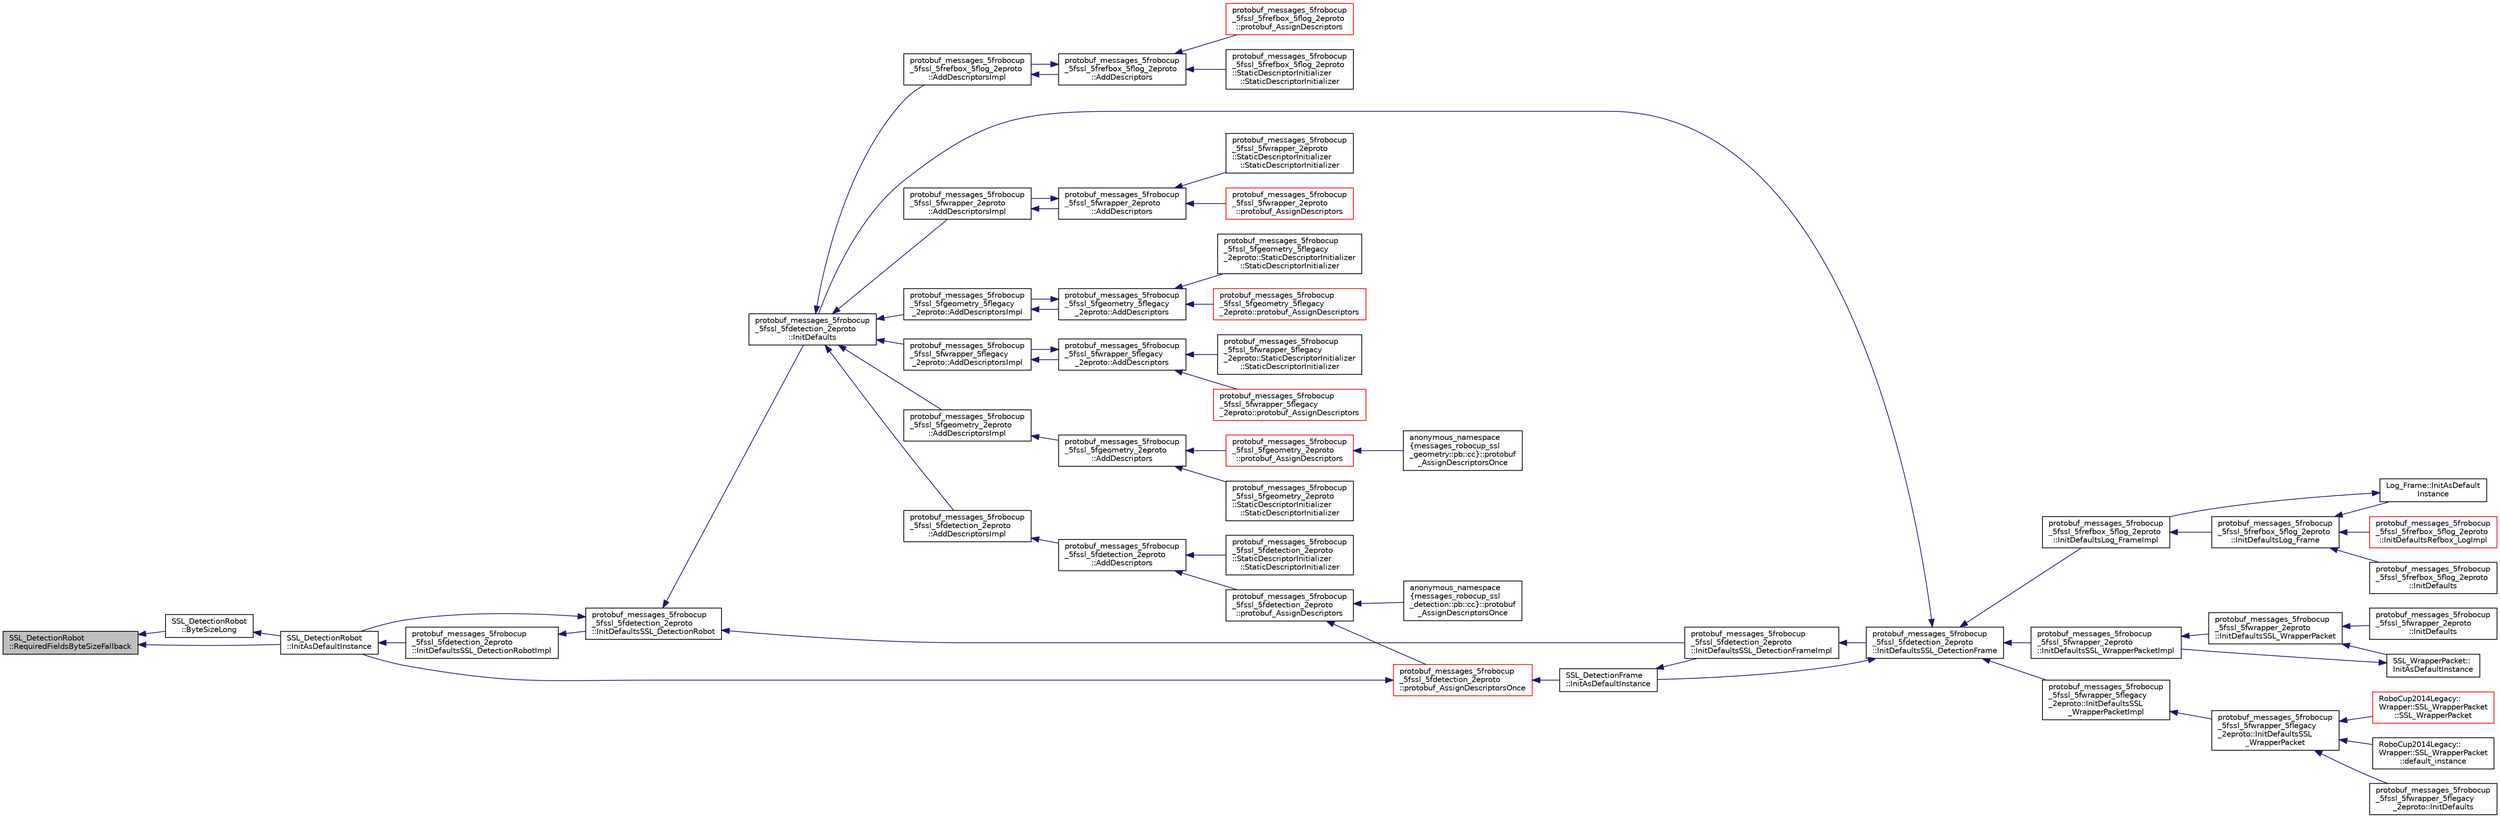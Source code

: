 digraph "SSL_DetectionRobot::RequiredFieldsByteSizeFallback"
{
 // INTERACTIVE_SVG=YES
  edge [fontname="Helvetica",fontsize="10",labelfontname="Helvetica",labelfontsize="10"];
  node [fontname="Helvetica",fontsize="10",shape=record];
  rankdir="LR";
  Node1 [label="SSL_DetectionRobot\l::RequiredFieldsByteSizeFallback",height=0.2,width=0.4,color="black", fillcolor="grey75", style="filled", fontcolor="black"];
  Node1 -> Node2 [dir="back",color="midnightblue",fontsize="10",style="solid",fontname="Helvetica"];
  Node2 [label="SSL_DetectionRobot\l::ByteSizeLong",height=0.2,width=0.4,color="black", fillcolor="white", style="filled",URL="$d0/d30/class_s_s_l___detection_robot.html#a3ae13c7b67d17cd5200472edd4efb25a"];
  Node2 -> Node3 [dir="back",color="midnightblue",fontsize="10",style="solid",fontname="Helvetica"];
  Node3 [label="SSL_DetectionRobot\l::InitAsDefaultInstance",height=0.2,width=0.4,color="black", fillcolor="white", style="filled",URL="$d0/d30/class_s_s_l___detection_robot.html#a592a6f5cde7fcb38e3c7ebc663941784"];
  Node3 -> Node4 [dir="back",color="midnightblue",fontsize="10",style="solid",fontname="Helvetica"];
  Node4 [label="protobuf_messages_5frobocup\l_5fssl_5fdetection_2eproto\l::InitDefaultsSSL_DetectionRobotImpl",height=0.2,width=0.4,color="black", fillcolor="white", style="filled",URL="$da/d58/namespaceprotobuf__messages__5frobocup__5fssl__5fdetection__2eproto.html#ac301d682956e356c5784b33504e02e8f"];
  Node4 -> Node5 [dir="back",color="midnightblue",fontsize="10",style="solid",fontname="Helvetica"];
  Node5 [label="protobuf_messages_5frobocup\l_5fssl_5fdetection_2eproto\l::InitDefaultsSSL_DetectionRobot",height=0.2,width=0.4,color="black", fillcolor="white", style="filled",URL="$da/d58/namespaceprotobuf__messages__5frobocup__5fssl__5fdetection__2eproto.html#a13281fc8e3ff14a0cd9cbf7bdf4dee7c"];
  Node5 -> Node6 [dir="back",color="midnightblue",fontsize="10",style="solid",fontname="Helvetica"];
  Node6 [label="protobuf_messages_5frobocup\l_5fssl_5fdetection_2eproto\l::InitDefaultsSSL_DetectionFrameImpl",height=0.2,width=0.4,color="black", fillcolor="white", style="filled",URL="$da/d58/namespaceprotobuf__messages__5frobocup__5fssl__5fdetection__2eproto.html#abcda01c698ceea69b866bcd77daf6ac7"];
  Node6 -> Node7 [dir="back",color="midnightblue",fontsize="10",style="solid",fontname="Helvetica"];
  Node7 [label="protobuf_messages_5frobocup\l_5fssl_5fdetection_2eproto\l::InitDefaultsSSL_DetectionFrame",height=0.2,width=0.4,color="black", fillcolor="white", style="filled",URL="$da/d58/namespaceprotobuf__messages__5frobocup__5fssl__5fdetection__2eproto.html#aac7e92818d7edf9b3e9276b4e7233458"];
  Node7 -> Node8 [dir="back",color="midnightblue",fontsize="10",style="solid",fontname="Helvetica"];
  Node8 [label="SSL_DetectionFrame\l::InitAsDefaultInstance",height=0.2,width=0.4,color="black", fillcolor="white", style="filled",URL="$d3/dd1/class_s_s_l___detection_frame.html#a9b382e9282b41601ed3f573ef3034714"];
  Node8 -> Node6 [dir="back",color="midnightblue",fontsize="10",style="solid",fontname="Helvetica"];
  Node7 -> Node9 [dir="back",color="midnightblue",fontsize="10",style="solid",fontname="Helvetica"];
  Node9 [label="protobuf_messages_5frobocup\l_5fssl_5fdetection_2eproto\l::InitDefaults",height=0.2,width=0.4,color="black", fillcolor="white", style="filled",URL="$da/d58/namespaceprotobuf__messages__5frobocup__5fssl__5fdetection__2eproto.html#a623b69f0469a599a08aef7a053ca186b"];
  Node9 -> Node10 [dir="back",color="midnightblue",fontsize="10",style="solid",fontname="Helvetica"];
  Node10 [label="protobuf_messages_5frobocup\l_5fssl_5fdetection_2eproto\l::AddDescriptorsImpl",height=0.2,width=0.4,color="black", fillcolor="white", style="filled",URL="$da/d58/namespaceprotobuf__messages__5frobocup__5fssl__5fdetection__2eproto.html#a8b270bfa704ad1004deb0cd81179193c"];
  Node10 -> Node11 [dir="back",color="midnightblue",fontsize="10",style="solid",fontname="Helvetica"];
  Node11 [label="protobuf_messages_5frobocup\l_5fssl_5fdetection_2eproto\l::AddDescriptors",height=0.2,width=0.4,color="black", fillcolor="white", style="filled",URL="$da/d58/namespaceprotobuf__messages__5frobocup__5fssl__5fdetection__2eproto.html#a46b3ad327f8a65123456885780d9ce51"];
  Node11 -> Node12 [dir="back",color="midnightblue",fontsize="10",style="solid",fontname="Helvetica"];
  Node12 [label="protobuf_messages_5frobocup\l_5fssl_5fdetection_2eproto\l::protobuf_AssignDescriptors",height=0.2,width=0.4,color="black", fillcolor="white", style="filled",URL="$da/d58/namespaceprotobuf__messages__5frobocup__5fssl__5fdetection__2eproto.html#ab9f9ee3bd3a082e427d81ddf173b6c77"];
  Node12 -> Node13 [dir="back",color="midnightblue",fontsize="10",style="solid",fontname="Helvetica"];
  Node13 [label="anonymous_namespace\l\{messages_robocup_ssl\l_detection::pb::cc\}::protobuf\l_AssignDescriptorsOnce",height=0.2,width=0.4,color="black", fillcolor="white", style="filled",URL="$d6/dd8/namespaceanonymous__namespace_02messages__robocup__ssl__detection_8pb_8cc_03.html#a781e2325bf540877cf4f95a939a58263"];
  Node12 -> Node14 [dir="back",color="midnightblue",fontsize="10",style="solid",fontname="Helvetica"];
  Node14 [label="protobuf_messages_5frobocup\l_5fssl_5fdetection_2eproto\l::protobuf_AssignDescriptorsOnce",height=0.2,width=0.4,color="red", fillcolor="white", style="filled",URL="$da/d58/namespaceprotobuf__messages__5frobocup__5fssl__5fdetection__2eproto.html#ad8e01c092f9d19f10232e01c40fce1aa"];
  Node14 -> Node3 [dir="back",color="midnightblue",fontsize="10",style="solid",fontname="Helvetica"];
  Node14 -> Node8 [dir="back",color="midnightblue",fontsize="10",style="solid",fontname="Helvetica"];
  Node11 -> Node15 [dir="back",color="midnightblue",fontsize="10",style="solid",fontname="Helvetica"];
  Node15 [label="protobuf_messages_5frobocup\l_5fssl_5fdetection_2eproto\l::StaticDescriptorInitializer\l::StaticDescriptorInitializer",height=0.2,width=0.4,color="black", fillcolor="white", style="filled",URL="$de/d32/structprotobuf__messages__5frobocup__5fssl__5fdetection__2eproto_1_1_static_descriptor_initializer.html#a0a5174f0e3470a1141c004dda9f490a4"];
  Node9 -> Node16 [dir="back",color="midnightblue",fontsize="10",style="solid",fontname="Helvetica"];
  Node16 [label="protobuf_messages_5frobocup\l_5fssl_5fgeometry_2eproto\l::AddDescriptorsImpl",height=0.2,width=0.4,color="black", fillcolor="white", style="filled",URL="$d4/d2b/namespaceprotobuf__messages__5frobocup__5fssl__5fgeometry__2eproto.html#a1417be0b6fca2575ef170c61b6675a0c"];
  Node16 -> Node17 [dir="back",color="midnightblue",fontsize="10",style="solid",fontname="Helvetica"];
  Node17 [label="protobuf_messages_5frobocup\l_5fssl_5fgeometry_2eproto\l::AddDescriptors",height=0.2,width=0.4,color="black", fillcolor="white", style="filled",URL="$d4/d2b/namespaceprotobuf__messages__5frobocup__5fssl__5fgeometry__2eproto.html#a4c5109daf63949a17a1a516ded791b41"];
  Node17 -> Node18 [dir="back",color="midnightblue",fontsize="10",style="solid",fontname="Helvetica"];
  Node18 [label="protobuf_messages_5frobocup\l_5fssl_5fgeometry_2eproto\l::protobuf_AssignDescriptors",height=0.2,width=0.4,color="red", fillcolor="white", style="filled",URL="$d4/d2b/namespaceprotobuf__messages__5frobocup__5fssl__5fgeometry__2eproto.html#a4d3ff4b674f7cba1c6523a136ad4b76f"];
  Node18 -> Node19 [dir="back",color="midnightblue",fontsize="10",style="solid",fontname="Helvetica"];
  Node19 [label="anonymous_namespace\l\{messages_robocup_ssl\l_geometry::pb::cc\}::protobuf\l_AssignDescriptorsOnce",height=0.2,width=0.4,color="black", fillcolor="white", style="filled",URL="$dc/dd2/namespaceanonymous__namespace_02messages__robocup__ssl__geometry_8pb_8cc_03.html#adfa224c43768a879e03e391648e0e9d5"];
  Node17 -> Node20 [dir="back",color="midnightblue",fontsize="10",style="solid",fontname="Helvetica"];
  Node20 [label="protobuf_messages_5frobocup\l_5fssl_5fgeometry_2eproto\l::StaticDescriptorInitializer\l::StaticDescriptorInitializer",height=0.2,width=0.4,color="black", fillcolor="white", style="filled",URL="$d8/d32/structprotobuf__messages__5frobocup__5fssl__5fgeometry__2eproto_1_1_static_descriptor_initializer.html#ab9d3c9cdb895f7d45895ba8a38d6f89f"];
  Node9 -> Node21 [dir="back",color="midnightblue",fontsize="10",style="solid",fontname="Helvetica"];
  Node21 [label="protobuf_messages_5frobocup\l_5fssl_5frefbox_5flog_2eproto\l::AddDescriptorsImpl",height=0.2,width=0.4,color="black", fillcolor="white", style="filled",URL="$d4/dad/namespaceprotobuf__messages__5frobocup__5fssl__5frefbox__5flog__2eproto.html#a4cc54d8cb777364ecd8f8d73de619333"];
  Node21 -> Node22 [dir="back",color="midnightblue",fontsize="10",style="solid",fontname="Helvetica"];
  Node22 [label="protobuf_messages_5frobocup\l_5fssl_5frefbox_5flog_2eproto\l::AddDescriptors",height=0.2,width=0.4,color="black", fillcolor="white", style="filled",URL="$d4/dad/namespaceprotobuf__messages__5frobocup__5fssl__5frefbox__5flog__2eproto.html#adb6e97ce1a856702e3ae475e3db4ec20"];
  Node22 -> Node23 [dir="back",color="midnightblue",fontsize="10",style="solid",fontname="Helvetica"];
  Node23 [label="protobuf_messages_5frobocup\l_5fssl_5frefbox_5flog_2eproto\l::protobuf_AssignDescriptors",height=0.2,width=0.4,color="red", fillcolor="white", style="filled",URL="$d4/dad/namespaceprotobuf__messages__5frobocup__5fssl__5frefbox__5flog__2eproto.html#ac70af3819b74b5edb139a5d892c1384e"];
  Node22 -> Node21 [dir="back",color="midnightblue",fontsize="10",style="solid",fontname="Helvetica"];
  Node22 -> Node24 [dir="back",color="midnightblue",fontsize="10",style="solid",fontname="Helvetica"];
  Node24 [label="protobuf_messages_5frobocup\l_5fssl_5frefbox_5flog_2eproto\l::StaticDescriptorInitializer\l::StaticDescriptorInitializer",height=0.2,width=0.4,color="black", fillcolor="white", style="filled",URL="$d8/d18/structprotobuf__messages__5frobocup__5fssl__5frefbox__5flog__2eproto_1_1_static_descriptor_initializer.html#adebde36eb871a1d0a03b1260f9f83cc5"];
  Node9 -> Node25 [dir="back",color="midnightblue",fontsize="10",style="solid",fontname="Helvetica"];
  Node25 [label="protobuf_messages_5frobocup\l_5fssl_5fwrapper_2eproto\l::AddDescriptorsImpl",height=0.2,width=0.4,color="black", fillcolor="white", style="filled",URL="$dd/db5/namespaceprotobuf__messages__5frobocup__5fssl__5fwrapper__2eproto.html#aef74cb4093f9075d0f79133232f934e5"];
  Node25 -> Node26 [dir="back",color="midnightblue",fontsize="10",style="solid",fontname="Helvetica"];
  Node26 [label="protobuf_messages_5frobocup\l_5fssl_5fwrapper_2eproto\l::AddDescriptors",height=0.2,width=0.4,color="black", fillcolor="white", style="filled",URL="$dd/db5/namespaceprotobuf__messages__5frobocup__5fssl__5fwrapper__2eproto.html#a6d69084baf4c2ec1e1087e313bd51c6c"];
  Node26 -> Node27 [dir="back",color="midnightblue",fontsize="10",style="solid",fontname="Helvetica"];
  Node27 [label="protobuf_messages_5frobocup\l_5fssl_5fwrapper_2eproto\l::protobuf_AssignDescriptors",height=0.2,width=0.4,color="red", fillcolor="white", style="filled",URL="$dd/db5/namespaceprotobuf__messages__5frobocup__5fssl__5fwrapper__2eproto.html#af4c7f8682d9de22ebe71197ce08cbef3"];
  Node26 -> Node25 [dir="back",color="midnightblue",fontsize="10",style="solid",fontname="Helvetica"];
  Node26 -> Node28 [dir="back",color="midnightblue",fontsize="10",style="solid",fontname="Helvetica"];
  Node28 [label="protobuf_messages_5frobocup\l_5fssl_5fwrapper_2eproto\l::StaticDescriptorInitializer\l::StaticDescriptorInitializer",height=0.2,width=0.4,color="black", fillcolor="white", style="filled",URL="$d9/dea/structprotobuf__messages__5frobocup__5fssl__5fwrapper__2eproto_1_1_static_descriptor_initializer.html#ac92c112f814e1d982bfb9bc556c0c906"];
  Node9 -> Node29 [dir="back",color="midnightblue",fontsize="10",style="solid",fontname="Helvetica"];
  Node29 [label="protobuf_messages_5frobocup\l_5fssl_5fgeometry_5flegacy\l_2eproto::AddDescriptorsImpl",height=0.2,width=0.4,color="black", fillcolor="white", style="filled",URL="$de/d4b/namespaceprotobuf__messages__5frobocup__5fssl__5fgeometry__5flegacy__2eproto.html#a23fe1f9cfacd0e411d7ab167c10b9279"];
  Node29 -> Node30 [dir="back",color="midnightblue",fontsize="10",style="solid",fontname="Helvetica"];
  Node30 [label="protobuf_messages_5frobocup\l_5fssl_5fgeometry_5flegacy\l_2eproto::AddDescriptors",height=0.2,width=0.4,color="black", fillcolor="white", style="filled",URL="$de/d4b/namespaceprotobuf__messages__5frobocup__5fssl__5fgeometry__5flegacy__2eproto.html#ab93a4b2f4ecd804bb944d898659f95d9"];
  Node30 -> Node31 [dir="back",color="midnightblue",fontsize="10",style="solid",fontname="Helvetica"];
  Node31 [label="protobuf_messages_5frobocup\l_5fssl_5fgeometry_5flegacy\l_2eproto::protobuf_AssignDescriptors",height=0.2,width=0.4,color="red", fillcolor="white", style="filled",URL="$de/d4b/namespaceprotobuf__messages__5frobocup__5fssl__5fgeometry__5flegacy__2eproto.html#abbe871c21f496d77d61666a99e4785fb"];
  Node30 -> Node29 [dir="back",color="midnightblue",fontsize="10",style="solid",fontname="Helvetica"];
  Node30 -> Node32 [dir="back",color="midnightblue",fontsize="10",style="solid",fontname="Helvetica"];
  Node32 [label="protobuf_messages_5frobocup\l_5fssl_5fgeometry_5flegacy\l_2eproto::StaticDescriptorInitializer\l::StaticDescriptorInitializer",height=0.2,width=0.4,color="black", fillcolor="white", style="filled",URL="$df/d20/structprotobuf__messages__5frobocup__5fssl__5fgeometry__5flegacy__2eproto_1_1_static_descriptor_initializer.html#a7cddc8c81ce898942e336d9820ecba69"];
  Node9 -> Node33 [dir="back",color="midnightblue",fontsize="10",style="solid",fontname="Helvetica"];
  Node33 [label="protobuf_messages_5frobocup\l_5fssl_5fwrapper_5flegacy\l_2eproto::AddDescriptorsImpl",height=0.2,width=0.4,color="black", fillcolor="white", style="filled",URL="$d6/de3/namespaceprotobuf__messages__5frobocup__5fssl__5fwrapper__5flegacy__2eproto.html#a656fc0a51aa128b2de08a2156fcbfbd3"];
  Node33 -> Node34 [dir="back",color="midnightblue",fontsize="10",style="solid",fontname="Helvetica"];
  Node34 [label="protobuf_messages_5frobocup\l_5fssl_5fwrapper_5flegacy\l_2eproto::AddDescriptors",height=0.2,width=0.4,color="black", fillcolor="white", style="filled",URL="$d6/de3/namespaceprotobuf__messages__5frobocup__5fssl__5fwrapper__5flegacy__2eproto.html#a8be635c20af48e8a4265181f2dc978e8"];
  Node34 -> Node35 [dir="back",color="midnightblue",fontsize="10",style="solid",fontname="Helvetica"];
  Node35 [label="protobuf_messages_5frobocup\l_5fssl_5fwrapper_5flegacy\l_2eproto::protobuf_AssignDescriptors",height=0.2,width=0.4,color="red", fillcolor="white", style="filled",URL="$d6/de3/namespaceprotobuf__messages__5frobocup__5fssl__5fwrapper__5flegacy__2eproto.html#ad6870add0fd8e5bec22593ac5253aefe"];
  Node34 -> Node33 [dir="back",color="midnightblue",fontsize="10",style="solid",fontname="Helvetica"];
  Node34 -> Node36 [dir="back",color="midnightblue",fontsize="10",style="solid",fontname="Helvetica"];
  Node36 [label="protobuf_messages_5frobocup\l_5fssl_5fwrapper_5flegacy\l_2eproto::StaticDescriptorInitializer\l::StaticDescriptorInitializer",height=0.2,width=0.4,color="black", fillcolor="white", style="filled",URL="$d0/d33/structprotobuf__messages__5frobocup__5fssl__5fwrapper__5flegacy__2eproto_1_1_static_descriptor_initializer.html#ae33d8b2281babb29d68a436543a0883f"];
  Node7 -> Node37 [dir="back",color="midnightblue",fontsize="10",style="solid",fontname="Helvetica"];
  Node37 [label="protobuf_messages_5frobocup\l_5fssl_5frefbox_5flog_2eproto\l::InitDefaultsLog_FrameImpl",height=0.2,width=0.4,color="black", fillcolor="white", style="filled",URL="$d4/dad/namespaceprotobuf__messages__5frobocup__5fssl__5frefbox__5flog__2eproto.html#abd9882c034981ae8ac1921514d48dde7"];
  Node37 -> Node38 [dir="back",color="midnightblue",fontsize="10",style="solid",fontname="Helvetica"];
  Node38 [label="protobuf_messages_5frobocup\l_5fssl_5frefbox_5flog_2eproto\l::InitDefaultsLog_Frame",height=0.2,width=0.4,color="black", fillcolor="white", style="filled",URL="$d4/dad/namespaceprotobuf__messages__5frobocup__5fssl__5frefbox__5flog__2eproto.html#aef301de1aceeffdd6d5205a9b9346491"];
  Node38 -> Node39 [dir="back",color="midnightblue",fontsize="10",style="solid",fontname="Helvetica"];
  Node39 [label="protobuf_messages_5frobocup\l_5fssl_5frefbox_5flog_2eproto\l::InitDefaultsRefbox_LogImpl",height=0.2,width=0.4,color="red", fillcolor="white", style="filled",URL="$d4/dad/namespaceprotobuf__messages__5frobocup__5fssl__5frefbox__5flog__2eproto.html#ac64137e00c06b68ff9a3f318aef43928"];
  Node38 -> Node40 [dir="back",color="midnightblue",fontsize="10",style="solid",fontname="Helvetica"];
  Node40 [label="Log_Frame::InitAsDefault\lInstance",height=0.2,width=0.4,color="black", fillcolor="white", style="filled",URL="$da/d8c/class_log___frame.html#a4527e10e9dcdb77b87edf65115e0f628"];
  Node40 -> Node37 [dir="back",color="midnightblue",fontsize="10",style="solid",fontname="Helvetica"];
  Node38 -> Node41 [dir="back",color="midnightblue",fontsize="10",style="solid",fontname="Helvetica"];
  Node41 [label="protobuf_messages_5frobocup\l_5fssl_5frefbox_5flog_2eproto\l::InitDefaults",height=0.2,width=0.4,color="black", fillcolor="white", style="filled",URL="$d4/dad/namespaceprotobuf__messages__5frobocup__5fssl__5frefbox__5flog__2eproto.html#abd3328f4ac13d63375090ce29d01bd2b"];
  Node7 -> Node42 [dir="back",color="midnightblue",fontsize="10",style="solid",fontname="Helvetica"];
  Node42 [label="protobuf_messages_5frobocup\l_5fssl_5fwrapper_2eproto\l::InitDefaultsSSL_WrapperPacketImpl",height=0.2,width=0.4,color="black", fillcolor="white", style="filled",URL="$dd/db5/namespaceprotobuf__messages__5frobocup__5fssl__5fwrapper__2eproto.html#a80dce5872ee3d4a49e79ed6b67ead2b6"];
  Node42 -> Node43 [dir="back",color="midnightblue",fontsize="10",style="solid",fontname="Helvetica"];
  Node43 [label="protobuf_messages_5frobocup\l_5fssl_5fwrapper_2eproto\l::InitDefaultsSSL_WrapperPacket",height=0.2,width=0.4,color="black", fillcolor="white", style="filled",URL="$dd/db5/namespaceprotobuf__messages__5frobocup__5fssl__5fwrapper__2eproto.html#a759b1903d56c9a9d75043f593d768578"];
  Node43 -> Node44 [dir="back",color="midnightblue",fontsize="10",style="solid",fontname="Helvetica"];
  Node44 [label="SSL_WrapperPacket::\lInitAsDefaultInstance",height=0.2,width=0.4,color="black", fillcolor="white", style="filled",URL="$d3/ddc/class_s_s_l___wrapper_packet.html#ae6927fbac123ba2e3b682c0a895940cb"];
  Node44 -> Node42 [dir="back",color="midnightblue",fontsize="10",style="solid",fontname="Helvetica"];
  Node43 -> Node45 [dir="back",color="midnightblue",fontsize="10",style="solid",fontname="Helvetica"];
  Node45 [label="protobuf_messages_5frobocup\l_5fssl_5fwrapper_2eproto\l::InitDefaults",height=0.2,width=0.4,color="black", fillcolor="white", style="filled",URL="$dd/db5/namespaceprotobuf__messages__5frobocup__5fssl__5fwrapper__2eproto.html#a5c74e25b29edbf9a0f0ff80d5d914b22"];
  Node7 -> Node46 [dir="back",color="midnightblue",fontsize="10",style="solid",fontname="Helvetica"];
  Node46 [label="protobuf_messages_5frobocup\l_5fssl_5fwrapper_5flegacy\l_2eproto::InitDefaultsSSL\l_WrapperPacketImpl",height=0.2,width=0.4,color="black", fillcolor="white", style="filled",URL="$d6/de3/namespaceprotobuf__messages__5frobocup__5fssl__5fwrapper__5flegacy__2eproto.html#a99e7a833c82e02a8db1f8b46a921eee5"];
  Node46 -> Node47 [dir="back",color="midnightblue",fontsize="10",style="solid",fontname="Helvetica"];
  Node47 [label="protobuf_messages_5frobocup\l_5fssl_5fwrapper_5flegacy\l_2eproto::InitDefaultsSSL\l_WrapperPacket",height=0.2,width=0.4,color="black", fillcolor="white", style="filled",URL="$d6/de3/namespaceprotobuf__messages__5frobocup__5fssl__5fwrapper__5flegacy__2eproto.html#ad1f8b5692de91a37a9723958e72904d1"];
  Node47 -> Node48 [dir="back",color="midnightblue",fontsize="10",style="solid",fontname="Helvetica"];
  Node48 [label="RoboCup2014Legacy::\lWrapper::SSL_WrapperPacket\l::SSL_WrapperPacket",height=0.2,width=0.4,color="red", fillcolor="white", style="filled",URL="$d6/d23/class_robo_cup2014_legacy_1_1_wrapper_1_1_s_s_l___wrapper_packet.html#a59388d84905d348178b490c966e6f85c"];
  Node47 -> Node49 [dir="back",color="midnightblue",fontsize="10",style="solid",fontname="Helvetica"];
  Node49 [label="RoboCup2014Legacy::\lWrapper::SSL_WrapperPacket\l::default_instance",height=0.2,width=0.4,color="black", fillcolor="white", style="filled",URL="$d6/d23/class_robo_cup2014_legacy_1_1_wrapper_1_1_s_s_l___wrapper_packet.html#a1fbc5a97f510d5629aa8badac6fb5968"];
  Node47 -> Node50 [dir="back",color="midnightblue",fontsize="10",style="solid",fontname="Helvetica"];
  Node50 [label="protobuf_messages_5frobocup\l_5fssl_5fwrapper_5flegacy\l_2eproto::InitDefaults",height=0.2,width=0.4,color="black", fillcolor="white", style="filled",URL="$d6/de3/namespaceprotobuf__messages__5frobocup__5fssl__5fwrapper__5flegacy__2eproto.html#ae28ebaeae140baabb93f147e6a26be70"];
  Node5 -> Node3 [dir="back",color="midnightblue",fontsize="10",style="solid",fontname="Helvetica"];
  Node5 -> Node9 [dir="back",color="midnightblue",fontsize="10",style="solid",fontname="Helvetica"];
  Node1 -> Node3 [dir="back",color="midnightblue",fontsize="10",style="solid",fontname="Helvetica"];
}
